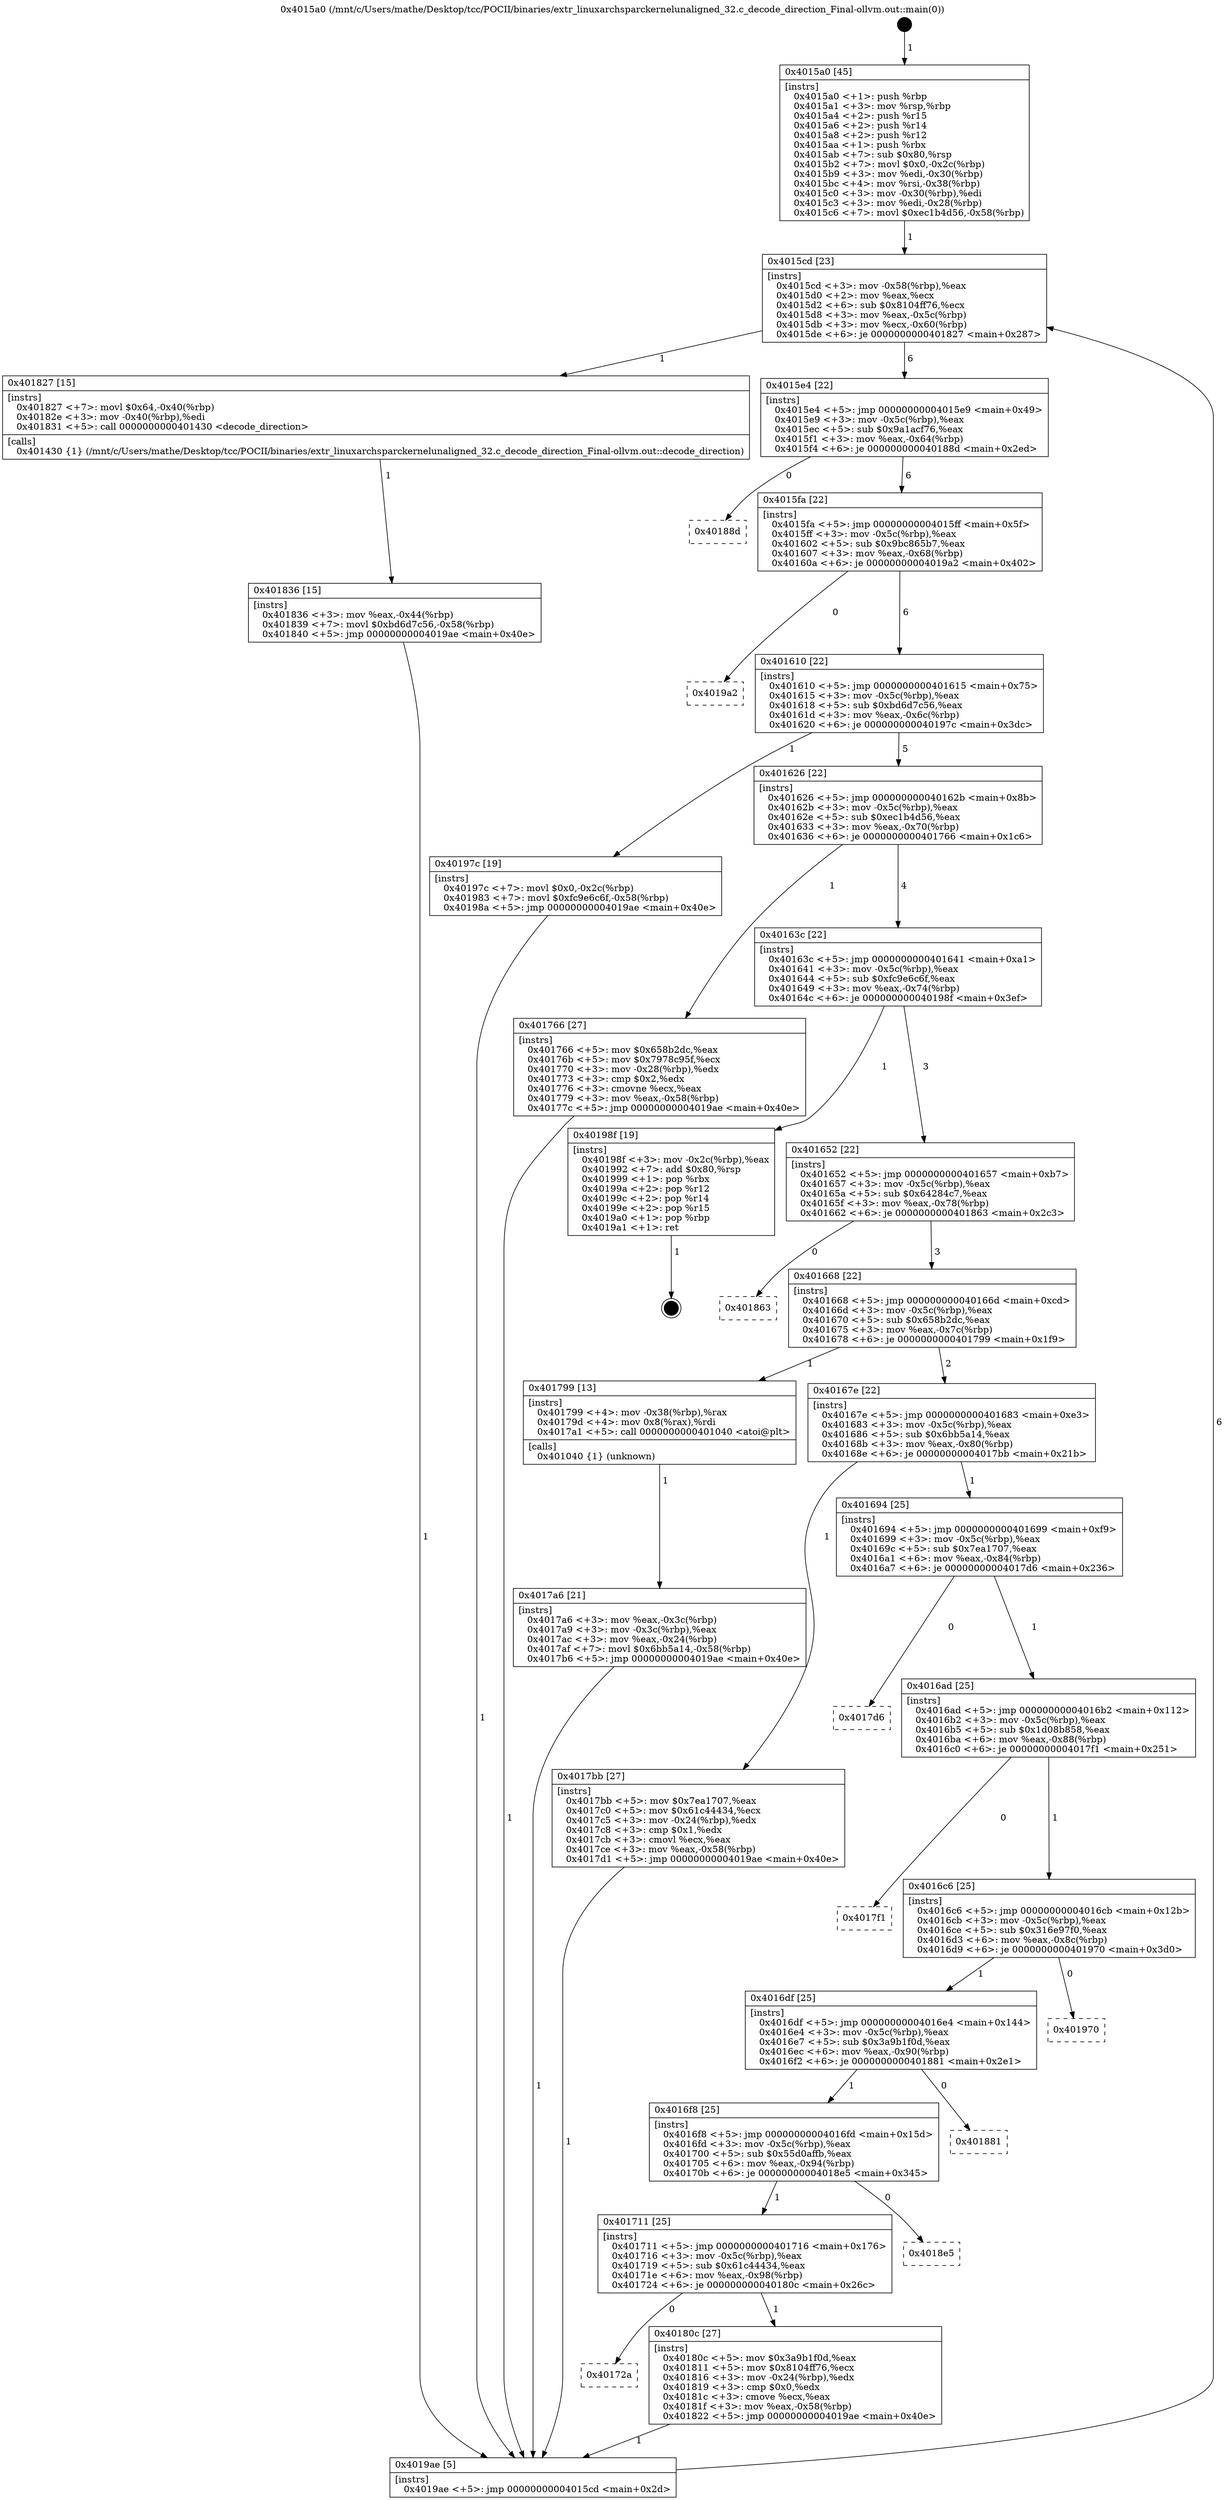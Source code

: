 digraph "0x4015a0" {
  label = "0x4015a0 (/mnt/c/Users/mathe/Desktop/tcc/POCII/binaries/extr_linuxarchsparckernelunaligned_32.c_decode_direction_Final-ollvm.out::main(0))"
  labelloc = "t"
  node[shape=record]

  Entry [label="",width=0.3,height=0.3,shape=circle,fillcolor=black,style=filled]
  "0x4015cd" [label="{
     0x4015cd [23]\l
     | [instrs]\l
     &nbsp;&nbsp;0x4015cd \<+3\>: mov -0x58(%rbp),%eax\l
     &nbsp;&nbsp;0x4015d0 \<+2\>: mov %eax,%ecx\l
     &nbsp;&nbsp;0x4015d2 \<+6\>: sub $0x8104ff76,%ecx\l
     &nbsp;&nbsp;0x4015d8 \<+3\>: mov %eax,-0x5c(%rbp)\l
     &nbsp;&nbsp;0x4015db \<+3\>: mov %ecx,-0x60(%rbp)\l
     &nbsp;&nbsp;0x4015de \<+6\>: je 0000000000401827 \<main+0x287\>\l
  }"]
  "0x401827" [label="{
     0x401827 [15]\l
     | [instrs]\l
     &nbsp;&nbsp;0x401827 \<+7\>: movl $0x64,-0x40(%rbp)\l
     &nbsp;&nbsp;0x40182e \<+3\>: mov -0x40(%rbp),%edi\l
     &nbsp;&nbsp;0x401831 \<+5\>: call 0000000000401430 \<decode_direction\>\l
     | [calls]\l
     &nbsp;&nbsp;0x401430 \{1\} (/mnt/c/Users/mathe/Desktop/tcc/POCII/binaries/extr_linuxarchsparckernelunaligned_32.c_decode_direction_Final-ollvm.out::decode_direction)\l
  }"]
  "0x4015e4" [label="{
     0x4015e4 [22]\l
     | [instrs]\l
     &nbsp;&nbsp;0x4015e4 \<+5\>: jmp 00000000004015e9 \<main+0x49\>\l
     &nbsp;&nbsp;0x4015e9 \<+3\>: mov -0x5c(%rbp),%eax\l
     &nbsp;&nbsp;0x4015ec \<+5\>: sub $0x9a1acf76,%eax\l
     &nbsp;&nbsp;0x4015f1 \<+3\>: mov %eax,-0x64(%rbp)\l
     &nbsp;&nbsp;0x4015f4 \<+6\>: je 000000000040188d \<main+0x2ed\>\l
  }"]
  Exit [label="",width=0.3,height=0.3,shape=circle,fillcolor=black,style=filled,peripheries=2]
  "0x40188d" [label="{
     0x40188d\l
  }", style=dashed]
  "0x4015fa" [label="{
     0x4015fa [22]\l
     | [instrs]\l
     &nbsp;&nbsp;0x4015fa \<+5\>: jmp 00000000004015ff \<main+0x5f\>\l
     &nbsp;&nbsp;0x4015ff \<+3\>: mov -0x5c(%rbp),%eax\l
     &nbsp;&nbsp;0x401602 \<+5\>: sub $0x9bc865b7,%eax\l
     &nbsp;&nbsp;0x401607 \<+3\>: mov %eax,-0x68(%rbp)\l
     &nbsp;&nbsp;0x40160a \<+6\>: je 00000000004019a2 \<main+0x402\>\l
  }"]
  "0x401836" [label="{
     0x401836 [15]\l
     | [instrs]\l
     &nbsp;&nbsp;0x401836 \<+3\>: mov %eax,-0x44(%rbp)\l
     &nbsp;&nbsp;0x401839 \<+7\>: movl $0xbd6d7c56,-0x58(%rbp)\l
     &nbsp;&nbsp;0x401840 \<+5\>: jmp 00000000004019ae \<main+0x40e\>\l
  }"]
  "0x4019a2" [label="{
     0x4019a2\l
  }", style=dashed]
  "0x401610" [label="{
     0x401610 [22]\l
     | [instrs]\l
     &nbsp;&nbsp;0x401610 \<+5\>: jmp 0000000000401615 \<main+0x75\>\l
     &nbsp;&nbsp;0x401615 \<+3\>: mov -0x5c(%rbp),%eax\l
     &nbsp;&nbsp;0x401618 \<+5\>: sub $0xbd6d7c56,%eax\l
     &nbsp;&nbsp;0x40161d \<+3\>: mov %eax,-0x6c(%rbp)\l
     &nbsp;&nbsp;0x401620 \<+6\>: je 000000000040197c \<main+0x3dc\>\l
  }"]
  "0x40172a" [label="{
     0x40172a\l
  }", style=dashed]
  "0x40197c" [label="{
     0x40197c [19]\l
     | [instrs]\l
     &nbsp;&nbsp;0x40197c \<+7\>: movl $0x0,-0x2c(%rbp)\l
     &nbsp;&nbsp;0x401983 \<+7\>: movl $0xfc9e6c6f,-0x58(%rbp)\l
     &nbsp;&nbsp;0x40198a \<+5\>: jmp 00000000004019ae \<main+0x40e\>\l
  }"]
  "0x401626" [label="{
     0x401626 [22]\l
     | [instrs]\l
     &nbsp;&nbsp;0x401626 \<+5\>: jmp 000000000040162b \<main+0x8b\>\l
     &nbsp;&nbsp;0x40162b \<+3\>: mov -0x5c(%rbp),%eax\l
     &nbsp;&nbsp;0x40162e \<+5\>: sub $0xec1b4d56,%eax\l
     &nbsp;&nbsp;0x401633 \<+3\>: mov %eax,-0x70(%rbp)\l
     &nbsp;&nbsp;0x401636 \<+6\>: je 0000000000401766 \<main+0x1c6\>\l
  }"]
  "0x40180c" [label="{
     0x40180c [27]\l
     | [instrs]\l
     &nbsp;&nbsp;0x40180c \<+5\>: mov $0x3a9b1f0d,%eax\l
     &nbsp;&nbsp;0x401811 \<+5\>: mov $0x8104ff76,%ecx\l
     &nbsp;&nbsp;0x401816 \<+3\>: mov -0x24(%rbp),%edx\l
     &nbsp;&nbsp;0x401819 \<+3\>: cmp $0x0,%edx\l
     &nbsp;&nbsp;0x40181c \<+3\>: cmove %ecx,%eax\l
     &nbsp;&nbsp;0x40181f \<+3\>: mov %eax,-0x58(%rbp)\l
     &nbsp;&nbsp;0x401822 \<+5\>: jmp 00000000004019ae \<main+0x40e\>\l
  }"]
  "0x401766" [label="{
     0x401766 [27]\l
     | [instrs]\l
     &nbsp;&nbsp;0x401766 \<+5\>: mov $0x658b2dc,%eax\l
     &nbsp;&nbsp;0x40176b \<+5\>: mov $0x7978c95f,%ecx\l
     &nbsp;&nbsp;0x401770 \<+3\>: mov -0x28(%rbp),%edx\l
     &nbsp;&nbsp;0x401773 \<+3\>: cmp $0x2,%edx\l
     &nbsp;&nbsp;0x401776 \<+3\>: cmovne %ecx,%eax\l
     &nbsp;&nbsp;0x401779 \<+3\>: mov %eax,-0x58(%rbp)\l
     &nbsp;&nbsp;0x40177c \<+5\>: jmp 00000000004019ae \<main+0x40e\>\l
  }"]
  "0x40163c" [label="{
     0x40163c [22]\l
     | [instrs]\l
     &nbsp;&nbsp;0x40163c \<+5\>: jmp 0000000000401641 \<main+0xa1\>\l
     &nbsp;&nbsp;0x401641 \<+3\>: mov -0x5c(%rbp),%eax\l
     &nbsp;&nbsp;0x401644 \<+5\>: sub $0xfc9e6c6f,%eax\l
     &nbsp;&nbsp;0x401649 \<+3\>: mov %eax,-0x74(%rbp)\l
     &nbsp;&nbsp;0x40164c \<+6\>: je 000000000040198f \<main+0x3ef\>\l
  }"]
  "0x4019ae" [label="{
     0x4019ae [5]\l
     | [instrs]\l
     &nbsp;&nbsp;0x4019ae \<+5\>: jmp 00000000004015cd \<main+0x2d\>\l
  }"]
  "0x4015a0" [label="{
     0x4015a0 [45]\l
     | [instrs]\l
     &nbsp;&nbsp;0x4015a0 \<+1\>: push %rbp\l
     &nbsp;&nbsp;0x4015a1 \<+3\>: mov %rsp,%rbp\l
     &nbsp;&nbsp;0x4015a4 \<+2\>: push %r15\l
     &nbsp;&nbsp;0x4015a6 \<+2\>: push %r14\l
     &nbsp;&nbsp;0x4015a8 \<+2\>: push %r12\l
     &nbsp;&nbsp;0x4015aa \<+1\>: push %rbx\l
     &nbsp;&nbsp;0x4015ab \<+7\>: sub $0x80,%rsp\l
     &nbsp;&nbsp;0x4015b2 \<+7\>: movl $0x0,-0x2c(%rbp)\l
     &nbsp;&nbsp;0x4015b9 \<+3\>: mov %edi,-0x30(%rbp)\l
     &nbsp;&nbsp;0x4015bc \<+4\>: mov %rsi,-0x38(%rbp)\l
     &nbsp;&nbsp;0x4015c0 \<+3\>: mov -0x30(%rbp),%edi\l
     &nbsp;&nbsp;0x4015c3 \<+3\>: mov %edi,-0x28(%rbp)\l
     &nbsp;&nbsp;0x4015c6 \<+7\>: movl $0xec1b4d56,-0x58(%rbp)\l
  }"]
  "0x401711" [label="{
     0x401711 [25]\l
     | [instrs]\l
     &nbsp;&nbsp;0x401711 \<+5\>: jmp 0000000000401716 \<main+0x176\>\l
     &nbsp;&nbsp;0x401716 \<+3\>: mov -0x5c(%rbp),%eax\l
     &nbsp;&nbsp;0x401719 \<+5\>: sub $0x61c44434,%eax\l
     &nbsp;&nbsp;0x40171e \<+6\>: mov %eax,-0x98(%rbp)\l
     &nbsp;&nbsp;0x401724 \<+6\>: je 000000000040180c \<main+0x26c\>\l
  }"]
  "0x40198f" [label="{
     0x40198f [19]\l
     | [instrs]\l
     &nbsp;&nbsp;0x40198f \<+3\>: mov -0x2c(%rbp),%eax\l
     &nbsp;&nbsp;0x401992 \<+7\>: add $0x80,%rsp\l
     &nbsp;&nbsp;0x401999 \<+1\>: pop %rbx\l
     &nbsp;&nbsp;0x40199a \<+2\>: pop %r12\l
     &nbsp;&nbsp;0x40199c \<+2\>: pop %r14\l
     &nbsp;&nbsp;0x40199e \<+2\>: pop %r15\l
     &nbsp;&nbsp;0x4019a0 \<+1\>: pop %rbp\l
     &nbsp;&nbsp;0x4019a1 \<+1\>: ret\l
  }"]
  "0x401652" [label="{
     0x401652 [22]\l
     | [instrs]\l
     &nbsp;&nbsp;0x401652 \<+5\>: jmp 0000000000401657 \<main+0xb7\>\l
     &nbsp;&nbsp;0x401657 \<+3\>: mov -0x5c(%rbp),%eax\l
     &nbsp;&nbsp;0x40165a \<+5\>: sub $0x64284c7,%eax\l
     &nbsp;&nbsp;0x40165f \<+3\>: mov %eax,-0x78(%rbp)\l
     &nbsp;&nbsp;0x401662 \<+6\>: je 0000000000401863 \<main+0x2c3\>\l
  }"]
  "0x4018e5" [label="{
     0x4018e5\l
  }", style=dashed]
  "0x401863" [label="{
     0x401863\l
  }", style=dashed]
  "0x401668" [label="{
     0x401668 [22]\l
     | [instrs]\l
     &nbsp;&nbsp;0x401668 \<+5\>: jmp 000000000040166d \<main+0xcd\>\l
     &nbsp;&nbsp;0x40166d \<+3\>: mov -0x5c(%rbp),%eax\l
     &nbsp;&nbsp;0x401670 \<+5\>: sub $0x658b2dc,%eax\l
     &nbsp;&nbsp;0x401675 \<+3\>: mov %eax,-0x7c(%rbp)\l
     &nbsp;&nbsp;0x401678 \<+6\>: je 0000000000401799 \<main+0x1f9\>\l
  }"]
  "0x4016f8" [label="{
     0x4016f8 [25]\l
     | [instrs]\l
     &nbsp;&nbsp;0x4016f8 \<+5\>: jmp 00000000004016fd \<main+0x15d\>\l
     &nbsp;&nbsp;0x4016fd \<+3\>: mov -0x5c(%rbp),%eax\l
     &nbsp;&nbsp;0x401700 \<+5\>: sub $0x55d0affb,%eax\l
     &nbsp;&nbsp;0x401705 \<+6\>: mov %eax,-0x94(%rbp)\l
     &nbsp;&nbsp;0x40170b \<+6\>: je 00000000004018e5 \<main+0x345\>\l
  }"]
  "0x401799" [label="{
     0x401799 [13]\l
     | [instrs]\l
     &nbsp;&nbsp;0x401799 \<+4\>: mov -0x38(%rbp),%rax\l
     &nbsp;&nbsp;0x40179d \<+4\>: mov 0x8(%rax),%rdi\l
     &nbsp;&nbsp;0x4017a1 \<+5\>: call 0000000000401040 \<atoi@plt\>\l
     | [calls]\l
     &nbsp;&nbsp;0x401040 \{1\} (unknown)\l
  }"]
  "0x40167e" [label="{
     0x40167e [22]\l
     | [instrs]\l
     &nbsp;&nbsp;0x40167e \<+5\>: jmp 0000000000401683 \<main+0xe3\>\l
     &nbsp;&nbsp;0x401683 \<+3\>: mov -0x5c(%rbp),%eax\l
     &nbsp;&nbsp;0x401686 \<+5\>: sub $0x6bb5a14,%eax\l
     &nbsp;&nbsp;0x40168b \<+3\>: mov %eax,-0x80(%rbp)\l
     &nbsp;&nbsp;0x40168e \<+6\>: je 00000000004017bb \<main+0x21b\>\l
  }"]
  "0x4017a6" [label="{
     0x4017a6 [21]\l
     | [instrs]\l
     &nbsp;&nbsp;0x4017a6 \<+3\>: mov %eax,-0x3c(%rbp)\l
     &nbsp;&nbsp;0x4017a9 \<+3\>: mov -0x3c(%rbp),%eax\l
     &nbsp;&nbsp;0x4017ac \<+3\>: mov %eax,-0x24(%rbp)\l
     &nbsp;&nbsp;0x4017af \<+7\>: movl $0x6bb5a14,-0x58(%rbp)\l
     &nbsp;&nbsp;0x4017b6 \<+5\>: jmp 00000000004019ae \<main+0x40e\>\l
  }"]
  "0x401881" [label="{
     0x401881\l
  }", style=dashed]
  "0x4017bb" [label="{
     0x4017bb [27]\l
     | [instrs]\l
     &nbsp;&nbsp;0x4017bb \<+5\>: mov $0x7ea1707,%eax\l
     &nbsp;&nbsp;0x4017c0 \<+5\>: mov $0x61c44434,%ecx\l
     &nbsp;&nbsp;0x4017c5 \<+3\>: mov -0x24(%rbp),%edx\l
     &nbsp;&nbsp;0x4017c8 \<+3\>: cmp $0x1,%edx\l
     &nbsp;&nbsp;0x4017cb \<+3\>: cmovl %ecx,%eax\l
     &nbsp;&nbsp;0x4017ce \<+3\>: mov %eax,-0x58(%rbp)\l
     &nbsp;&nbsp;0x4017d1 \<+5\>: jmp 00000000004019ae \<main+0x40e\>\l
  }"]
  "0x401694" [label="{
     0x401694 [25]\l
     | [instrs]\l
     &nbsp;&nbsp;0x401694 \<+5\>: jmp 0000000000401699 \<main+0xf9\>\l
     &nbsp;&nbsp;0x401699 \<+3\>: mov -0x5c(%rbp),%eax\l
     &nbsp;&nbsp;0x40169c \<+5\>: sub $0x7ea1707,%eax\l
     &nbsp;&nbsp;0x4016a1 \<+6\>: mov %eax,-0x84(%rbp)\l
     &nbsp;&nbsp;0x4016a7 \<+6\>: je 00000000004017d6 \<main+0x236\>\l
  }"]
  "0x4016df" [label="{
     0x4016df [25]\l
     | [instrs]\l
     &nbsp;&nbsp;0x4016df \<+5\>: jmp 00000000004016e4 \<main+0x144\>\l
     &nbsp;&nbsp;0x4016e4 \<+3\>: mov -0x5c(%rbp),%eax\l
     &nbsp;&nbsp;0x4016e7 \<+5\>: sub $0x3a9b1f0d,%eax\l
     &nbsp;&nbsp;0x4016ec \<+6\>: mov %eax,-0x90(%rbp)\l
     &nbsp;&nbsp;0x4016f2 \<+6\>: je 0000000000401881 \<main+0x2e1\>\l
  }"]
  "0x4017d6" [label="{
     0x4017d6\l
  }", style=dashed]
  "0x4016ad" [label="{
     0x4016ad [25]\l
     | [instrs]\l
     &nbsp;&nbsp;0x4016ad \<+5\>: jmp 00000000004016b2 \<main+0x112\>\l
     &nbsp;&nbsp;0x4016b2 \<+3\>: mov -0x5c(%rbp),%eax\l
     &nbsp;&nbsp;0x4016b5 \<+5\>: sub $0x1d08b858,%eax\l
     &nbsp;&nbsp;0x4016ba \<+6\>: mov %eax,-0x88(%rbp)\l
     &nbsp;&nbsp;0x4016c0 \<+6\>: je 00000000004017f1 \<main+0x251\>\l
  }"]
  "0x401970" [label="{
     0x401970\l
  }", style=dashed]
  "0x4017f1" [label="{
     0x4017f1\l
  }", style=dashed]
  "0x4016c6" [label="{
     0x4016c6 [25]\l
     | [instrs]\l
     &nbsp;&nbsp;0x4016c6 \<+5\>: jmp 00000000004016cb \<main+0x12b\>\l
     &nbsp;&nbsp;0x4016cb \<+3\>: mov -0x5c(%rbp),%eax\l
     &nbsp;&nbsp;0x4016ce \<+5\>: sub $0x316e97f0,%eax\l
     &nbsp;&nbsp;0x4016d3 \<+6\>: mov %eax,-0x8c(%rbp)\l
     &nbsp;&nbsp;0x4016d9 \<+6\>: je 0000000000401970 \<main+0x3d0\>\l
  }"]
  Entry -> "0x4015a0" [label=" 1"]
  "0x4015cd" -> "0x401827" [label=" 1"]
  "0x4015cd" -> "0x4015e4" [label=" 6"]
  "0x40198f" -> Exit [label=" 1"]
  "0x4015e4" -> "0x40188d" [label=" 0"]
  "0x4015e4" -> "0x4015fa" [label=" 6"]
  "0x40197c" -> "0x4019ae" [label=" 1"]
  "0x4015fa" -> "0x4019a2" [label=" 0"]
  "0x4015fa" -> "0x401610" [label=" 6"]
  "0x401836" -> "0x4019ae" [label=" 1"]
  "0x401610" -> "0x40197c" [label=" 1"]
  "0x401610" -> "0x401626" [label=" 5"]
  "0x401827" -> "0x401836" [label=" 1"]
  "0x401626" -> "0x401766" [label=" 1"]
  "0x401626" -> "0x40163c" [label=" 4"]
  "0x401766" -> "0x4019ae" [label=" 1"]
  "0x4015a0" -> "0x4015cd" [label=" 1"]
  "0x4019ae" -> "0x4015cd" [label=" 6"]
  "0x40180c" -> "0x4019ae" [label=" 1"]
  "0x40163c" -> "0x40198f" [label=" 1"]
  "0x40163c" -> "0x401652" [label=" 3"]
  "0x401711" -> "0x40180c" [label=" 1"]
  "0x401652" -> "0x401863" [label=" 0"]
  "0x401652" -> "0x401668" [label=" 3"]
  "0x401711" -> "0x40172a" [label=" 0"]
  "0x401668" -> "0x401799" [label=" 1"]
  "0x401668" -> "0x40167e" [label=" 2"]
  "0x401799" -> "0x4017a6" [label=" 1"]
  "0x4017a6" -> "0x4019ae" [label=" 1"]
  "0x4016f8" -> "0x4018e5" [label=" 0"]
  "0x40167e" -> "0x4017bb" [label=" 1"]
  "0x40167e" -> "0x401694" [label=" 1"]
  "0x4017bb" -> "0x4019ae" [label=" 1"]
  "0x4016f8" -> "0x401711" [label=" 1"]
  "0x401694" -> "0x4017d6" [label=" 0"]
  "0x401694" -> "0x4016ad" [label=" 1"]
  "0x4016df" -> "0x401881" [label=" 0"]
  "0x4016ad" -> "0x4017f1" [label=" 0"]
  "0x4016ad" -> "0x4016c6" [label=" 1"]
  "0x4016df" -> "0x4016f8" [label=" 1"]
  "0x4016c6" -> "0x401970" [label=" 0"]
  "0x4016c6" -> "0x4016df" [label=" 1"]
}
